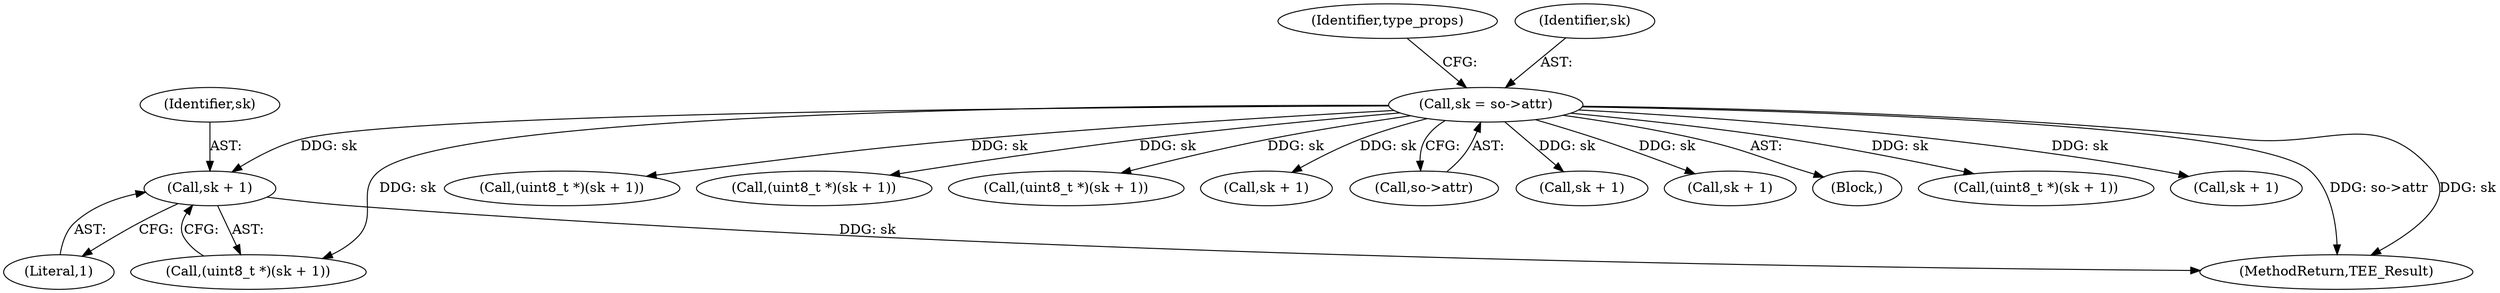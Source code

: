 digraph "0_optee_os_a637243270fc1faae16de059091795c32d86e65e@pointer" {
"1000627" [label="(Call,sk + 1)"];
"1000221" [label="(Call,sk = so->attr)"];
"1000629" [label="(Literal,1)"];
"1000227" [label="(Identifier,type_props)"];
"1000504" [label="(Call,sk + 1)"];
"1000859" [label="(MethodReturn,TEE_Result)"];
"1000823" [label="(Call,(uint8_t *)(sk + 1))"];
"1000722" [label="(Call,(uint8_t *)(sk + 1))"];
"1000628" [label="(Identifier,sk)"];
"1000221" [label="(Call,sk = so->attr)"];
"1000502" [label="(Call,(uint8_t *)(sk + 1))"];
"1000338" [label="(Call,sk + 1)"];
"1000625" [label="(Call,(uint8_t *)(sk + 1))"];
"1000223" [label="(Call,so->attr)"];
"1000724" [label="(Call,sk + 1)"];
"1000825" [label="(Call,sk + 1)"];
"1000627" [label="(Call,sk + 1)"];
"1000222" [label="(Identifier,sk)"];
"1000113" [label="(Block,)"];
"1000336" [label="(Call,(uint8_t *)(sk + 1))"];
"1000627" -> "1000625"  [label="AST: "];
"1000627" -> "1000629"  [label="CFG: "];
"1000628" -> "1000627"  [label="AST: "];
"1000629" -> "1000627"  [label="AST: "];
"1000625" -> "1000627"  [label="CFG: "];
"1000627" -> "1000859"  [label="DDG: sk"];
"1000221" -> "1000627"  [label="DDG: sk"];
"1000221" -> "1000113"  [label="AST: "];
"1000221" -> "1000223"  [label="CFG: "];
"1000222" -> "1000221"  [label="AST: "];
"1000223" -> "1000221"  [label="AST: "];
"1000227" -> "1000221"  [label="CFG: "];
"1000221" -> "1000859"  [label="DDG: so->attr"];
"1000221" -> "1000859"  [label="DDG: sk"];
"1000221" -> "1000336"  [label="DDG: sk"];
"1000221" -> "1000338"  [label="DDG: sk"];
"1000221" -> "1000502"  [label="DDG: sk"];
"1000221" -> "1000504"  [label="DDG: sk"];
"1000221" -> "1000625"  [label="DDG: sk"];
"1000221" -> "1000722"  [label="DDG: sk"];
"1000221" -> "1000724"  [label="DDG: sk"];
"1000221" -> "1000823"  [label="DDG: sk"];
"1000221" -> "1000825"  [label="DDG: sk"];
}
